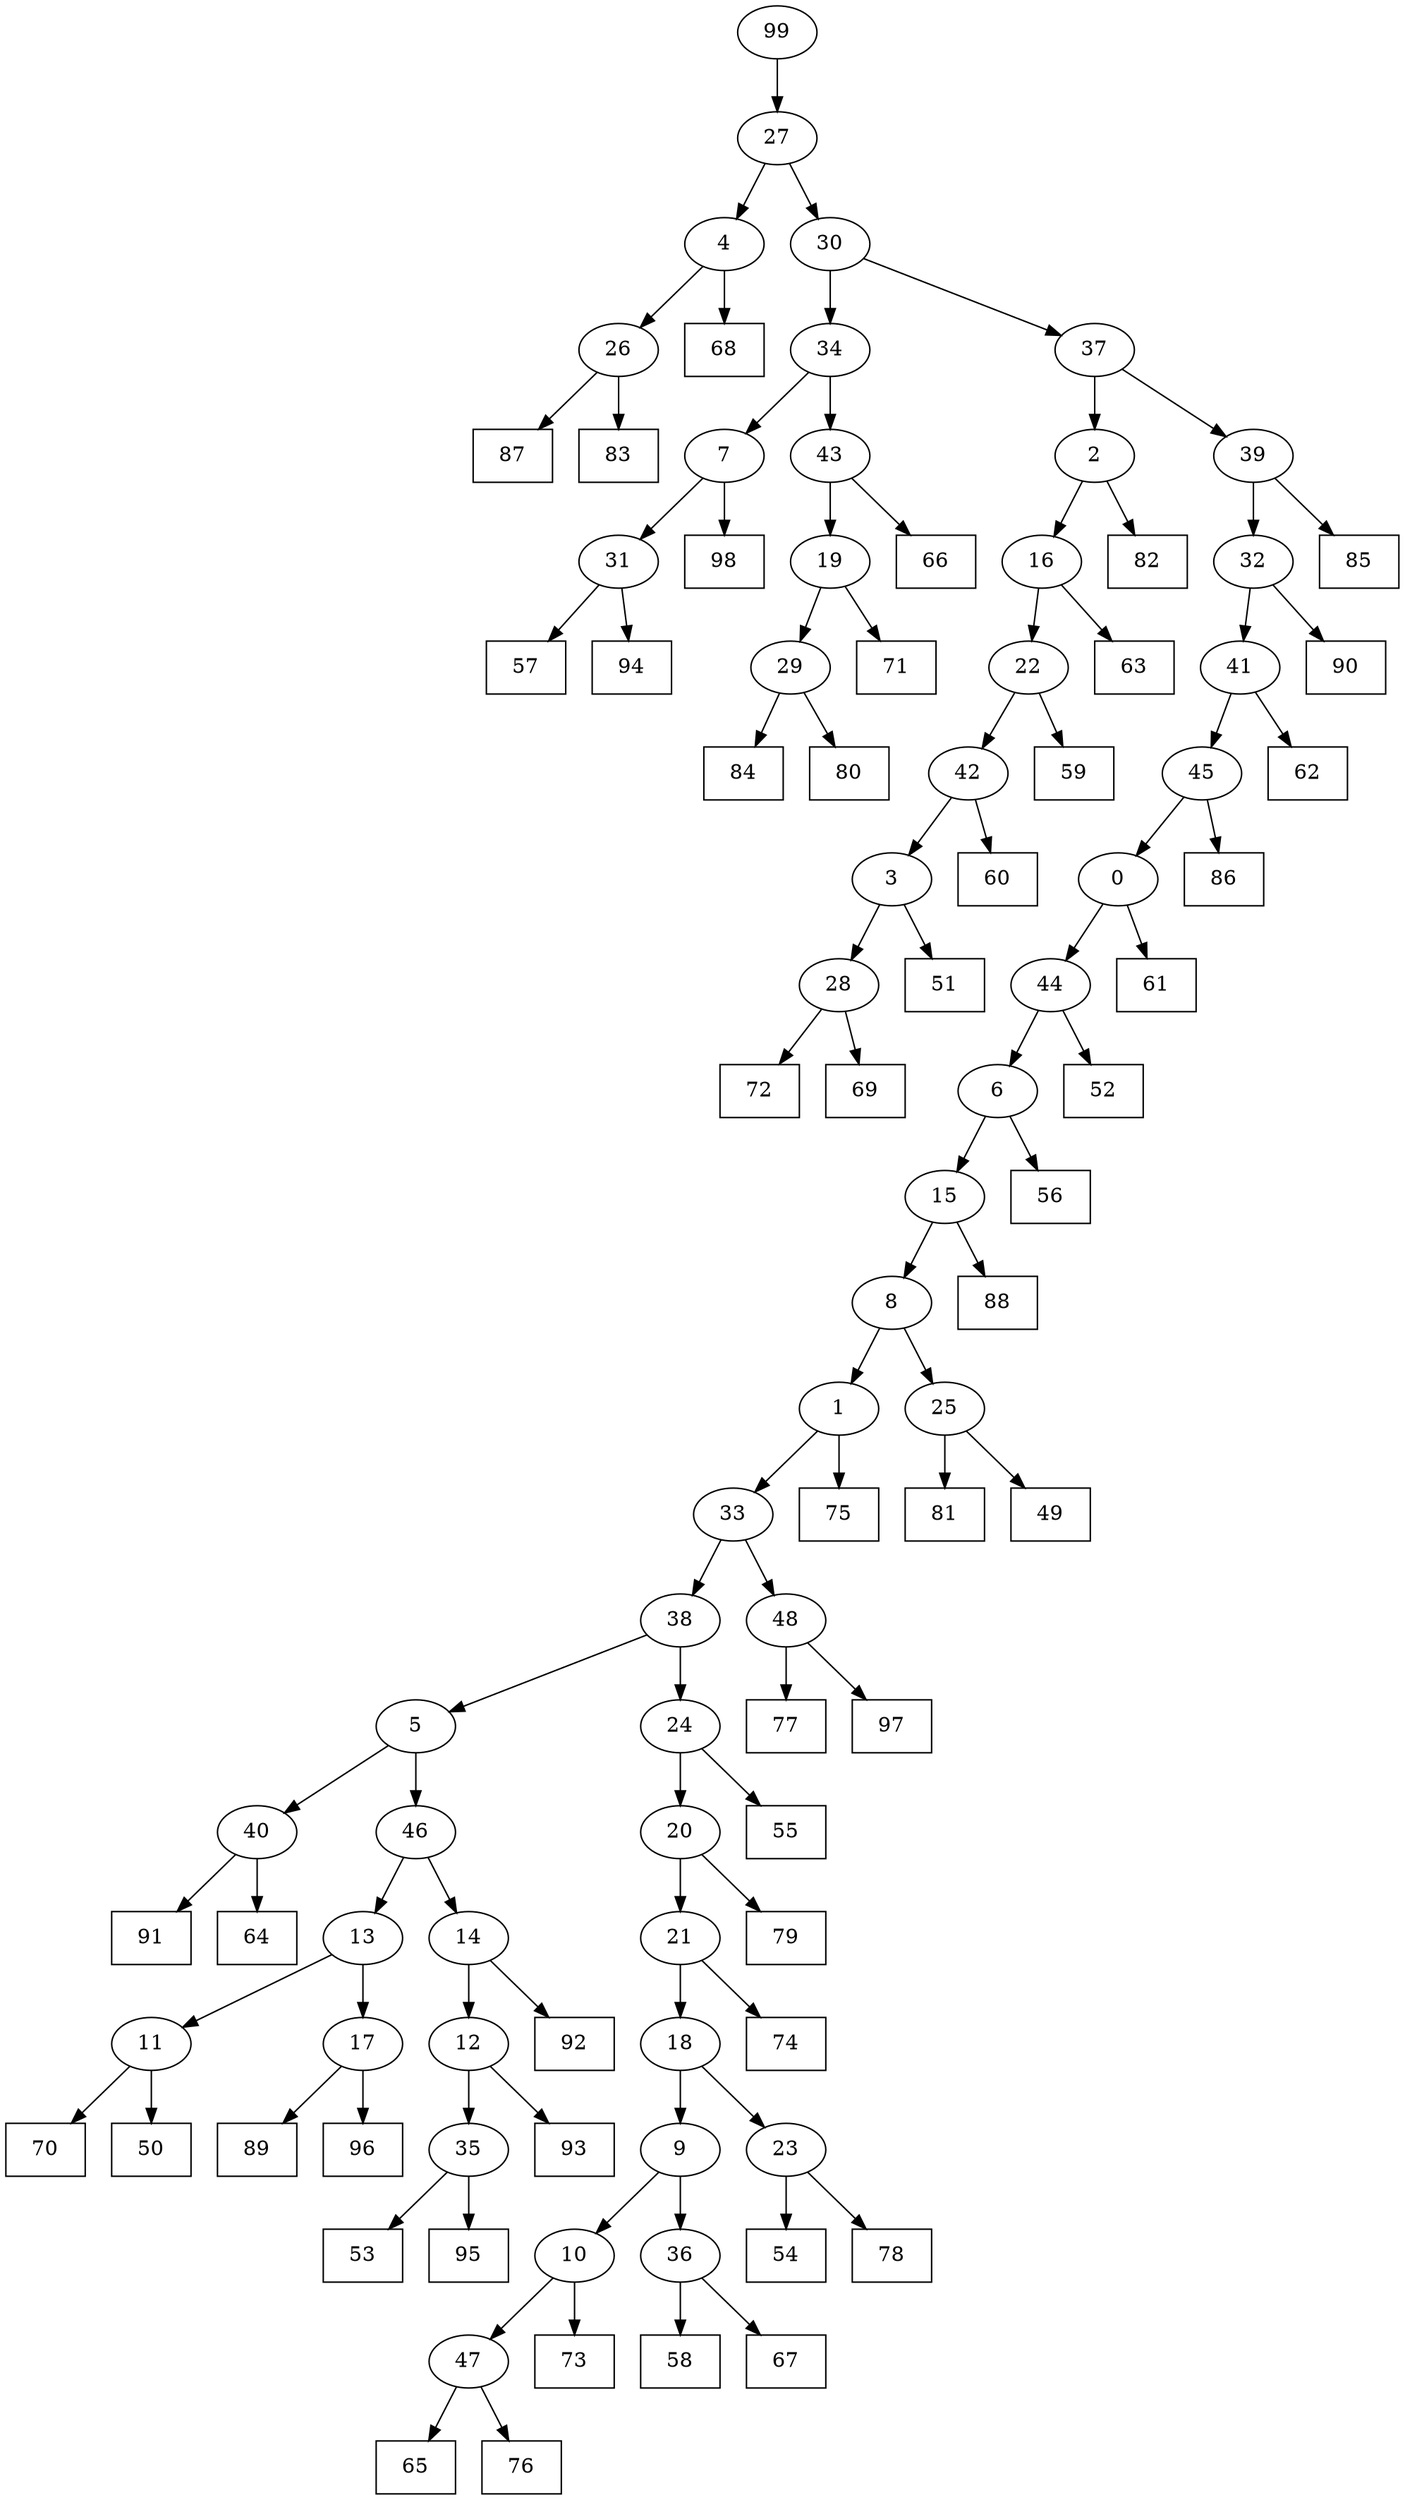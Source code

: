 digraph G {
0[label="0"];
1[label="1"];
2[label="2"];
3[label="3"];
4[label="4"];
5[label="5"];
6[label="6"];
7[label="7"];
8[label="8"];
9[label="9"];
10[label="10"];
11[label="11"];
12[label="12"];
13[label="13"];
14[label="14"];
15[label="15"];
16[label="16"];
17[label="17"];
18[label="18"];
19[label="19"];
20[label="20"];
21[label="21"];
22[label="22"];
23[label="23"];
24[label="24"];
25[label="25"];
26[label="26"];
27[label="27"];
28[label="28"];
29[label="29"];
30[label="30"];
31[label="31"];
32[label="32"];
33[label="33"];
34[label="34"];
35[label="35"];
36[label="36"];
37[label="37"];
38[label="38"];
39[label="39"];
40[label="40"];
41[label="41"];
42[label="42"];
43[label="43"];
44[label="44"];
45[label="45"];
46[label="46"];
47[label="47"];
48[label="48"];
49[shape=box,label="86"];
50[shape=box,label="57"];
51[shape=box,label="60"];
52[shape=box,label="56"];
53[shape=box,label="74"];
54[shape=box,label="66"];
55[shape=box,label="75"];
56[shape=box,label="52"];
57[shape=box,label="72"];
58[shape=box,label="84"];
59[shape=box,label="94"];
60[shape=box,label="70"];
61[shape=box,label="89"];
62[shape=box,label="58"];
63[shape=box,label="67"];
64[shape=box,label="91"];
65[shape=box,label="68"];
66[shape=box,label="59"];
67[shape=box,label="73"];
68[shape=box,label="65"];
69[shape=box,label="71"];
70[shape=box,label="54"];
71[shape=box,label="77"];
72[shape=box,label="93"];
73[shape=box,label="61"];
74[shape=box,label="76"];
75[shape=box,label="53"];
76[shape=box,label="87"];
77[shape=box,label="55"];
78[shape=box,label="78"];
79[shape=box,label="80"];
80[shape=box,label="97"];
81[shape=box,label="98"];
82[shape=box,label="88"];
83[shape=box,label="90"];
84[shape=box,label="81"];
85[shape=box,label="79"];
86[shape=box,label="69"];
87[shape=box,label="51"];
88[shape=box,label="64"];
89[shape=box,label="96"];
90[shape=box,label="63"];
91[shape=box,label="82"];
92[shape=box,label="85"];
93[shape=box,label="95"];
94[shape=box,label="92"];
95[shape=box,label="83"];
96[shape=box,label="50"];
97[shape=box,label="62"];
98[shape=box,label="49"];
99[label="99"];
11->60 ;
48->80 ;
4->65 ;
47->74 ;
35->93 ;
26->76 ;
47->68 ;
11->96 ;
14->94 ;
0->73 ;
29->79 ;
12->72 ;
4->26 ;
41->97 ;
9->36 ;
36->62 ;
40->64 ;
18->9 ;
3->87 ;
15->8 ;
8->1 ;
28->86 ;
21->18 ;
20->85 ;
8->25 ;
36->63 ;
13->17 ;
21->53 ;
12->35 ;
10->47 ;
25->84 ;
39->32 ;
17->61 ;
34->7 ;
48->71 ;
20->21 ;
2->91 ;
25->98 ;
45->49 ;
31->50 ;
42->3 ;
43->54 ;
14->12 ;
1->55 ;
24->77 ;
42->51 ;
5->40 ;
17->89 ;
99->27 ;
44->6 ;
30->34 ;
35->75 ;
9->10 ;
10->67 ;
32->83 ;
32->41 ;
41->45 ;
27->30 ;
38->24 ;
24->20 ;
7->81 ;
37->39 ;
39->92 ;
19->69 ;
6->52 ;
46->13 ;
40->88 ;
6->15 ;
15->82 ;
46->14 ;
22->66 ;
29->58 ;
30->37 ;
33->38 ;
45->0 ;
16->90 ;
27->4 ;
38->5 ;
5->46 ;
37->2 ;
33->48 ;
23->78 ;
2->16 ;
13->11 ;
19->29 ;
26->95 ;
0->44 ;
44->56 ;
43->19 ;
22->42 ;
16->22 ;
7->31 ;
31->59 ;
1->33 ;
18->23 ;
23->70 ;
34->43 ;
3->28 ;
28->57 ;
}
